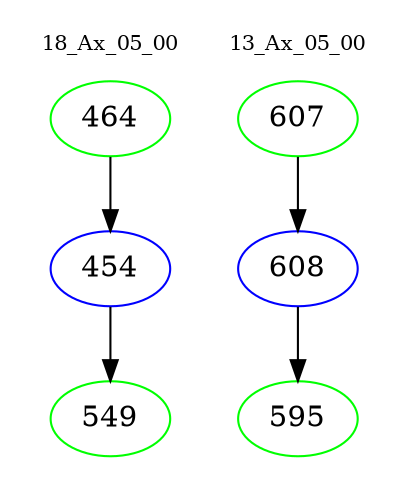 digraph{
subgraph cluster_0 {
color = white
label = "18_Ax_05_00";
fontsize=10;
T0_464 [label="464", color="green"]
T0_464 -> T0_454 [color="black"]
T0_454 [label="454", color="blue"]
T0_454 -> T0_549 [color="black"]
T0_549 [label="549", color="green"]
}
subgraph cluster_1 {
color = white
label = "13_Ax_05_00";
fontsize=10;
T1_607 [label="607", color="green"]
T1_607 -> T1_608 [color="black"]
T1_608 [label="608", color="blue"]
T1_608 -> T1_595 [color="black"]
T1_595 [label="595", color="green"]
}
}
